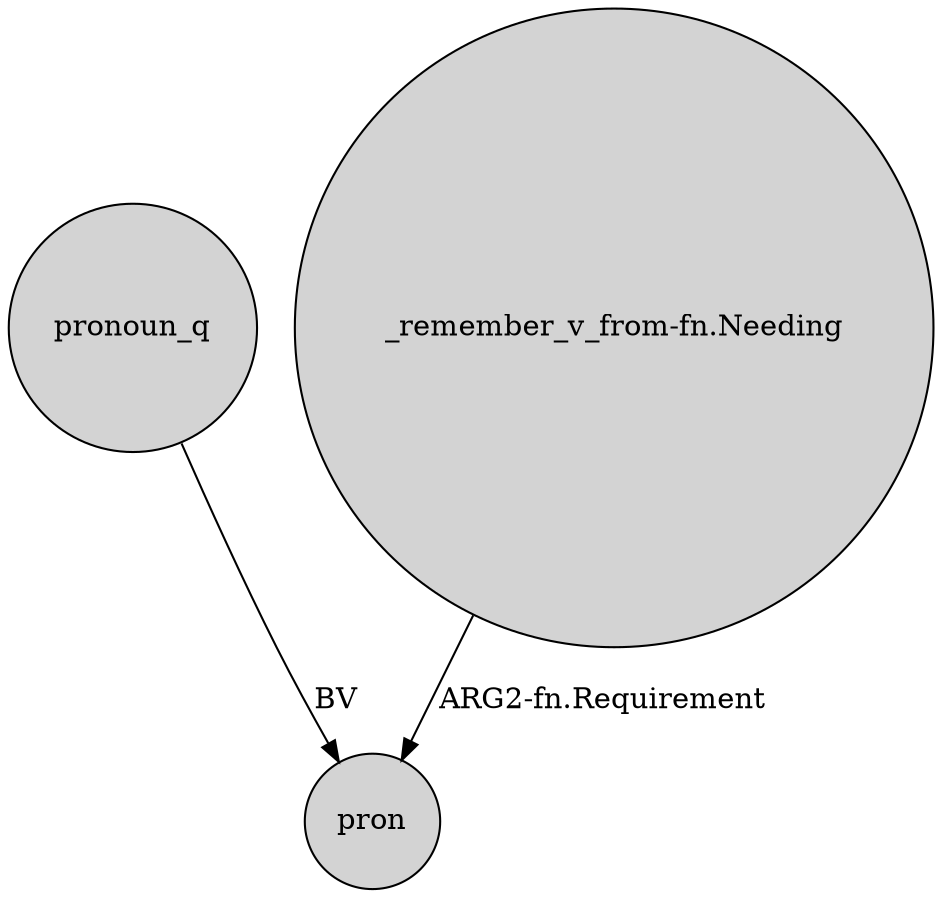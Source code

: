 digraph {
	node [shape=circle style=filled]
	pronoun_q -> pron [label=BV]
	"_remember_v_from-fn.Needing" -> pron [label="ARG2-fn.Requirement"]
}
